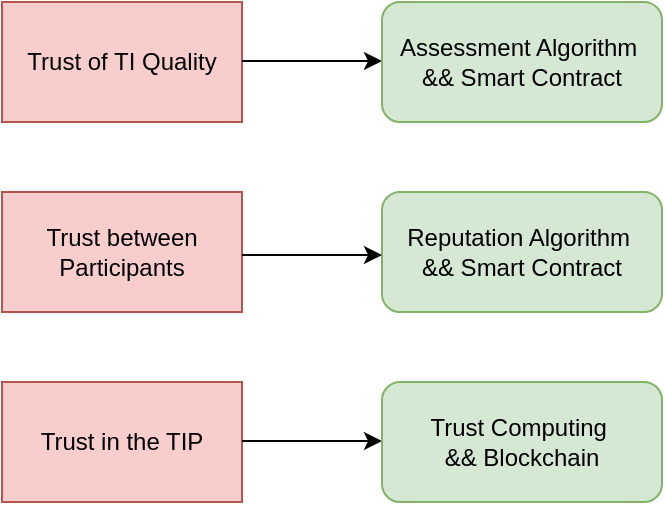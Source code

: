 <mxfile version="12.1.1" type="github" pages="1">
  <diagram id="Az74EkwLJcRTKGCIkIj8" name="Page-1">
    <mxGraphModel dx="761" dy="444" grid="0" gridSize="10" guides="1" tooltips="1" connect="1" arrows="1" fold="1" page="1" pageScale="1" pageWidth="827" pageHeight="1169" math="0" shadow="0">
      <root>
        <mxCell id="0"/>
        <mxCell id="1" parent="0"/>
        <mxCell id="bAAkzRFnRizqd0TFnBnn-1" value="Trust of TI Quality" style="rounded=0;whiteSpace=wrap;html=1;fillColor=#f8cecc;strokeColor=#b85450;flipV=0;" parent="1" vertex="1">
          <mxGeometry x="120" y="150" width="120" height="60" as="geometry"/>
        </mxCell>
        <mxCell id="bAAkzRFnRizqd0TFnBnn-2" value="Trust between&lt;br&gt;Participants" style="rounded=0;whiteSpace=wrap;html=1;fillColor=#f8cecc;strokeColor=#b85450;flipV=0;" parent="1" vertex="1">
          <mxGeometry x="120" y="245" width="120" height="60" as="geometry"/>
        </mxCell>
        <mxCell id="bAAkzRFnRizqd0TFnBnn-3" value="Trust in the TIP" style="rounded=0;whiteSpace=wrap;html=1;fillColor=#f8cecc;strokeColor=#b85450;flipV=0;" parent="1" vertex="1">
          <mxGeometry x="120" y="340" width="120" height="60" as="geometry"/>
        </mxCell>
        <mxCell id="bAAkzRFnRizqd0TFnBnn-4" value="" style="endArrow=classic;html=1;" parent="1" edge="1">
          <mxGeometry width="50" height="50" relative="1" as="geometry">
            <mxPoint x="240" y="179.5" as="sourcePoint"/>
            <mxPoint x="310" y="179.5" as="targetPoint"/>
          </mxGeometry>
        </mxCell>
        <mxCell id="bAAkzRFnRizqd0TFnBnn-5" value="Assessment Algorithm&amp;nbsp;&lt;br&gt;&amp;amp;&amp;amp; Smart Contract" style="rounded=1;whiteSpace=wrap;html=1;fillColor=#d5e8d4;strokeColor=#82b366;" parent="1" vertex="1">
          <mxGeometry x="310" y="150" width="140" height="60" as="geometry"/>
        </mxCell>
        <mxCell id="bAAkzRFnRizqd0TFnBnn-6" value="Reputation Algorithm&amp;nbsp;&lt;br&gt;&amp;amp;&amp;amp; Smart Contract" style="rounded=1;whiteSpace=wrap;html=1;fillColor=#d5e8d4;strokeColor=#82b366;" parent="1" vertex="1">
          <mxGeometry x="310" y="245" width="140" height="60" as="geometry"/>
        </mxCell>
        <mxCell id="bAAkzRFnRizqd0TFnBnn-7" value="" style="endArrow=classic;html=1;" parent="1" edge="1">
          <mxGeometry width="50" height="50" relative="1" as="geometry">
            <mxPoint x="240" y="276.5" as="sourcePoint"/>
            <mxPoint x="310" y="276.5" as="targetPoint"/>
          </mxGeometry>
        </mxCell>
        <mxCell id="bAAkzRFnRizqd0TFnBnn-8" value="" style="endArrow=classic;html=1;" parent="1" edge="1">
          <mxGeometry width="50" height="50" relative="1" as="geometry">
            <mxPoint x="240" y="369.5" as="sourcePoint"/>
            <mxPoint x="310" y="369.5" as="targetPoint"/>
          </mxGeometry>
        </mxCell>
        <mxCell id="bAAkzRFnRizqd0TFnBnn-9" value="Trust Computing&amp;nbsp;&lt;br&gt;&amp;amp;&amp;amp; Blockchain" style="rounded=1;whiteSpace=wrap;html=1;fillColor=#d5e8d4;strokeColor=#82b366;" parent="1" vertex="1">
          <mxGeometry x="310" y="340" width="140" height="60" as="geometry"/>
        </mxCell>
      </root>
    </mxGraphModel>
  </diagram>
</mxfile>
